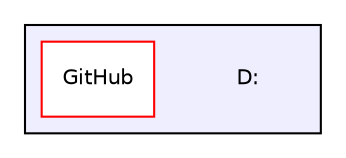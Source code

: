 digraph "D:" {
  compound=true
  node [ fontsize="10", fontname="Helvetica"];
  edge [ labelfontsize="10", labelfontname="Helvetica"];
  subgraph clusterdir_275089585c7fc1b5fd5d7d42c69cb1da {
    graph [ bgcolor="#eeeeff", pencolor="black", label="" URL="dir_275089585c7fc1b5fd5d7d42c69cb1da.html"];
    dir_275089585c7fc1b5fd5d7d42c69cb1da [shape=plaintext label="D:"];
    dir_eb46cee47d59baf2f3d3a9239acb1efa [shape=box label="GitHub" color="red" fillcolor="white" style="filled" URL="dir_eb46cee47d59baf2f3d3a9239acb1efa.html"];
  }
}
